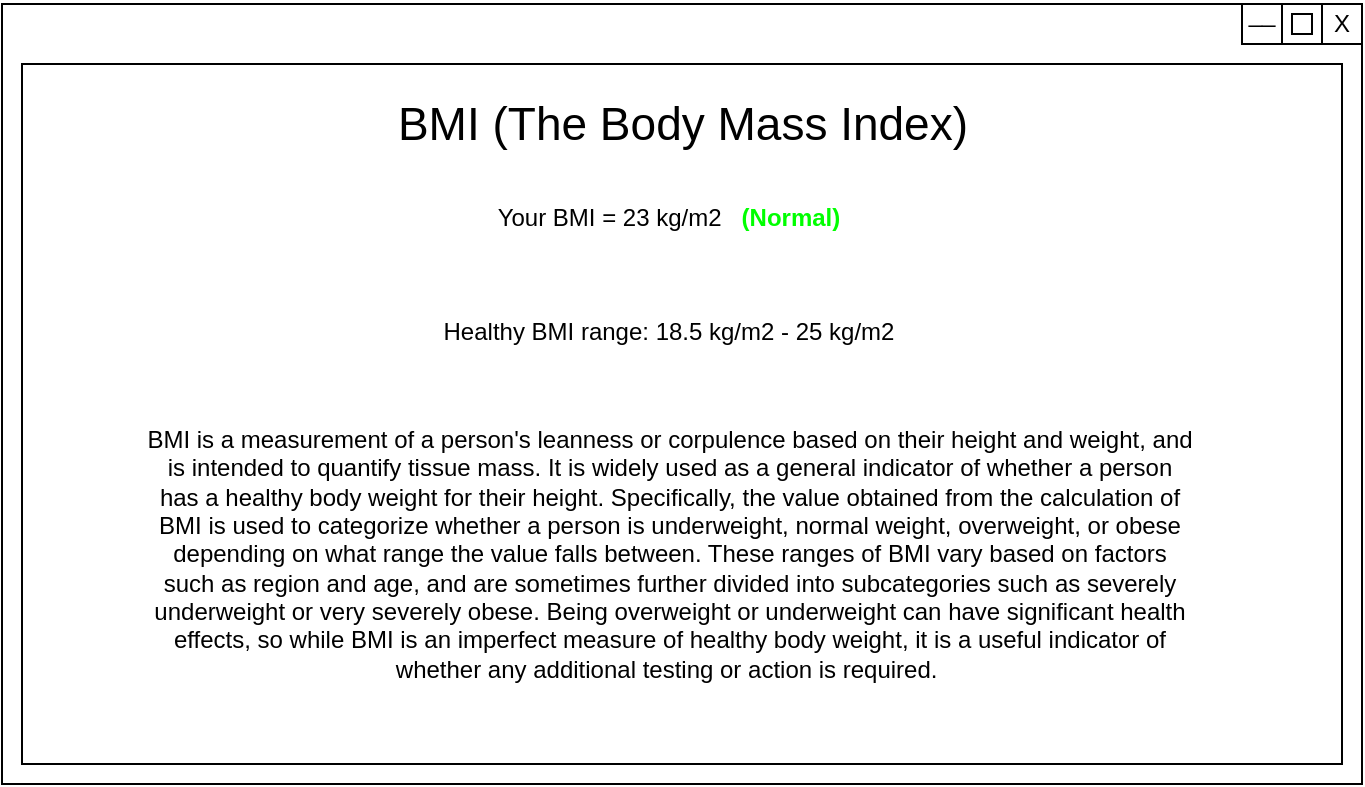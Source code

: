 <mxfile version="12.9.6" type="github" pages="2"><diagram id="9UC1ZBUf9r_J20Ng0Syh" name="Page-1"><mxGraphModel dx="868" dy="401" grid="1" gridSize="10" guides="1" tooltips="1" connect="1" arrows="1" fold="1" page="1" pageScale="1" pageWidth="827" pageHeight="1169" math="0" shadow="0"><root><mxCell id="0"/><mxCell id="1" parent="0"/><mxCell id="mh5o7TWo_xymcsIFWV8s-2" value="" style="rounded=0;whiteSpace=wrap;html=1;" parent="1" vertex="1"><mxGeometry x="80" y="50" width="680" height="390" as="geometry"/></mxCell><mxCell id="mh5o7TWo_xymcsIFWV8s-3" value="" style="rounded=0;whiteSpace=wrap;html=1;" parent="1" vertex="1"><mxGeometry x="700" y="50" width="60" height="20" as="geometry"/></mxCell><mxCell id="mh5o7TWo_xymcsIFWV8s-5" value="" style="whiteSpace=wrap;html=1;aspect=fixed;" parent="1" vertex="1"><mxGeometry x="720" y="50" width="20" height="20" as="geometry"/></mxCell><mxCell id="mh5o7TWo_xymcsIFWV8s-6" value="" style="whiteSpace=wrap;html=1;aspect=fixed;" parent="1" vertex="1"><mxGeometry x="740" y="50" width="20" height="20" as="geometry"/></mxCell><mxCell id="mh5o7TWo_xymcsIFWV8s-10" value="" style="whiteSpace=wrap;html=1;aspect=fixed;" parent="1" vertex="1"><mxGeometry x="725" y="55" width="10" height="10" as="geometry"/></mxCell><mxCell id="mh5o7TWo_xymcsIFWV8s-14" value="X" style="text;html=1;strokeColor=none;fillColor=none;align=center;verticalAlign=middle;whiteSpace=wrap;rounded=0;" parent="1" vertex="1"><mxGeometry x="740" y="50" width="20" height="20" as="geometry"/></mxCell><mxCell id="mh5o7TWo_xymcsIFWV8s-15" value="__" style="text;html=1;strokeColor=none;fillColor=none;align=center;verticalAlign=middle;whiteSpace=wrap;rounded=0;" parent="1" vertex="1"><mxGeometry x="700" y="50" width="20" height="10" as="geometry"/></mxCell><mxCell id="mh5o7TWo_xymcsIFWV8s-16" value="" style="rounded=0;whiteSpace=wrap;html=1;" parent="1" vertex="1"><mxGeometry x="90" y="80" width="660" height="350" as="geometry"/></mxCell><mxCell id="mh5o7TWo_xymcsIFWV8s-17" value="BMI (The Body Mass Index)" style="text;html=1;strokeColor=none;fillColor=none;align=center;verticalAlign=middle;whiteSpace=wrap;rounded=0;fontSize=23;" parent="1" vertex="1"><mxGeometry x="262.5" y="80" width="315" height="60" as="geometry"/></mxCell><mxCell id="23yiksCy7n83ZFFkhgIV-1" value="&lt;div&gt;Your BMI = 23 kg/m2&amp;nbsp; &amp;nbsp;&lt;b&gt;&lt;font color=&quot;#00ff00&quot;&gt;(Normal)&lt;/font&gt;&lt;/b&gt;&lt;/div&gt;&lt;div&gt;&lt;br&gt;&lt;/div&gt;&lt;div&gt;&lt;br&gt;&lt;/div&gt;&lt;div&gt;&lt;br&gt;&lt;/div&gt;&lt;div&gt;Healthy BMI range: 18.5 kg/m2 - 25 kg/m2&lt;/div&gt;" style="text;html=1;strokeColor=none;fillColor=none;align=center;verticalAlign=middle;whiteSpace=wrap;rounded=0;" parent="1" vertex="1"><mxGeometry x="228" y="130" width="371" height="110" as="geometry"/></mxCell><mxCell id="23yiksCy7n83ZFFkhgIV-2" value="BMI is a measurement of a person's leanness or corpulence based on their height and weight, and is intended to quantify tissue mass. It is widely used as a general indicator of whether a person has a healthy body weight for their height. Specifically, the value obtained from the calculation of BMI is used to categorize whether a person is underweight, normal weight, overweight, or obese depending on what range the value falls between. These ranges of BMI vary based on factors such as region and age, and are sometimes further divided into subcategories such as severely underweight or very severely obese. Being overweight or underweight can have significant health effects, so while BMI is an imperfect measure of healthy body weight, it is a useful indicator of whether any additional testing or action is required.&amp;nbsp;" style="text;html=1;strokeColor=none;fillColor=none;align=center;verticalAlign=middle;whiteSpace=wrap;rounded=0;" parent="1" vertex="1"><mxGeometry x="151" y="230" width="526" height="190" as="geometry"/></mxCell></root></mxGraphModel></diagram><diagram id="nKHEt0oqevJaXqBZVAUz" name="Page-2"><mxGraphModel dx="868" dy="401" grid="1" gridSize="10" guides="1" tooltips="1" connect="1" arrows="1" fold="1" page="1" pageScale="1" pageWidth="827" pageHeight="1169" math="0" shadow="0"><root><mxCell id="EhPt3vbwD6MPGxsOBy2z-0"/><mxCell id="EhPt3vbwD6MPGxsOBy2z-1" parent="EhPt3vbwD6MPGxsOBy2z-0"/></root></mxGraphModel></diagram></mxfile>